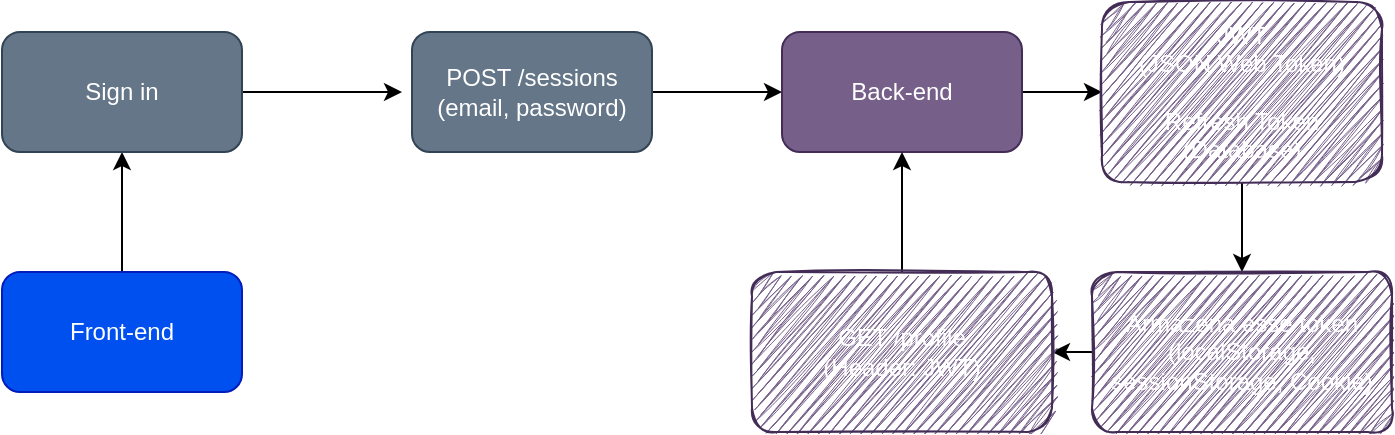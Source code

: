 <mxfile>
    <diagram id="2D-5paprZi3sFoAHEWtf" name="Page-1">
        <mxGraphModel dx="728" dy="538" grid="1" gridSize="10" guides="1" tooltips="1" connect="1" arrows="1" fold="1" page="1" pageScale="1" pageWidth="850" pageHeight="1100" math="0" shadow="0">
            <root>
                <mxCell id="0"/>
                <mxCell id="1" parent="0"/>
                <mxCell id="4" style="edgeStyle=none;html=1;entryX=0.5;entryY=1;entryDx=0;entryDy=0;" edge="1" parent="1" source="2" target="3">
                    <mxGeometry relative="1" as="geometry"/>
                </mxCell>
                <mxCell id="2" value="Front-end" style="rounded=1;whiteSpace=wrap;html=1;fillColor=#0050ef;fontColor=#ffffff;strokeColor=#001DBC;" vertex="1" parent="1">
                    <mxGeometry x="100" y="280" width="120" height="60" as="geometry"/>
                </mxCell>
                <mxCell id="8" style="edgeStyle=none;html=1;" edge="1" parent="1" source="3">
                    <mxGeometry relative="1" as="geometry">
                        <mxPoint x="300" y="190" as="targetPoint"/>
                    </mxGeometry>
                </mxCell>
                <mxCell id="3" value="Sign in" style="rounded=1;whiteSpace=wrap;html=1;fillColor=#647687;fontColor=#ffffff;strokeColor=#314354;" vertex="1" parent="1">
                    <mxGeometry x="100" y="160" width="120" height="60" as="geometry"/>
                </mxCell>
                <mxCell id="9" style="edgeStyle=none;html=1;entryX=0;entryY=0.5;entryDx=0;entryDy=0;" edge="1" parent="1" source="5" target="6">
                    <mxGeometry relative="1" as="geometry"/>
                </mxCell>
                <mxCell id="5" value="POST /sessions&lt;br&gt;(email, password)" style="rounded=1;whiteSpace=wrap;html=1;fillColor=#647687;fontColor=#ffffff;strokeColor=#314354;" vertex="1" parent="1">
                    <mxGeometry x="305" y="160" width="120" height="60" as="geometry"/>
                </mxCell>
                <mxCell id="10" style="edgeStyle=none;html=1;entryX=0;entryY=0.5;entryDx=0;entryDy=0;" edge="1" parent="1" source="6" target="7">
                    <mxGeometry relative="1" as="geometry"/>
                </mxCell>
                <mxCell id="6" value="Back-end" style="rounded=1;whiteSpace=wrap;html=1;fillColor=#76608a;fontColor=#ffffff;strokeColor=#432D57;" vertex="1" parent="1">
                    <mxGeometry x="490" y="160" width="120" height="60" as="geometry"/>
                </mxCell>
                <mxCell id="12" style="edgeStyle=none;html=1;entryX=0.5;entryY=0;entryDx=0;entryDy=0;" edge="1" parent="1" source="7" target="11">
                    <mxGeometry relative="1" as="geometry"/>
                </mxCell>
                <mxCell id="7" value="&lt;font color=&quot;#ffffff&quot;&gt;JWT&lt;br&gt;(JSON Web Token)&lt;br&gt;&lt;br&gt;Refresh Token&lt;br&gt;(Database)&lt;/font&gt;" style="rounded=1;whiteSpace=wrap;html=1;fillColor=#76608a;fontColor=#ffffff;strokeColor=#432D57;sketch=1;fillStyle=zigzag;" vertex="1" parent="1">
                    <mxGeometry x="650" y="145" width="140" height="90" as="geometry"/>
                </mxCell>
                <mxCell id="14" style="edgeStyle=none;html=1;" edge="1" parent="1" source="11" target="13">
                    <mxGeometry relative="1" as="geometry"/>
                </mxCell>
                <mxCell id="11" value="&lt;font color=&quot;#ffffff&quot;&gt;Armazena esse token&lt;br&gt;(localStorage, sessionStorage, Cookie)&lt;/font&gt;" style="rounded=1;whiteSpace=wrap;html=1;fillColor=#76608a;fontColor=#ffffff;strokeColor=#432D57;sketch=1;fillStyle=zigzag;" vertex="1" parent="1">
                    <mxGeometry x="645" y="280" width="150" height="80" as="geometry"/>
                </mxCell>
                <mxCell id="15" style="edgeStyle=none;html=1;fontColor=#FFFFFF;" edge="1" parent="1" source="13" target="6">
                    <mxGeometry relative="1" as="geometry"/>
                </mxCell>
                <mxCell id="13" value="GET /profile&lt;br&gt;(Header: JWT)" style="rounded=1;whiteSpace=wrap;html=1;fillColor=#76608a;fontColor=#ffffff;strokeColor=#432D57;sketch=1;fillStyle=zigzag;" vertex="1" parent="1">
                    <mxGeometry x="475" y="280" width="150" height="80" as="geometry"/>
                </mxCell>
            </root>
        </mxGraphModel>
    </diagram>
</mxfile>